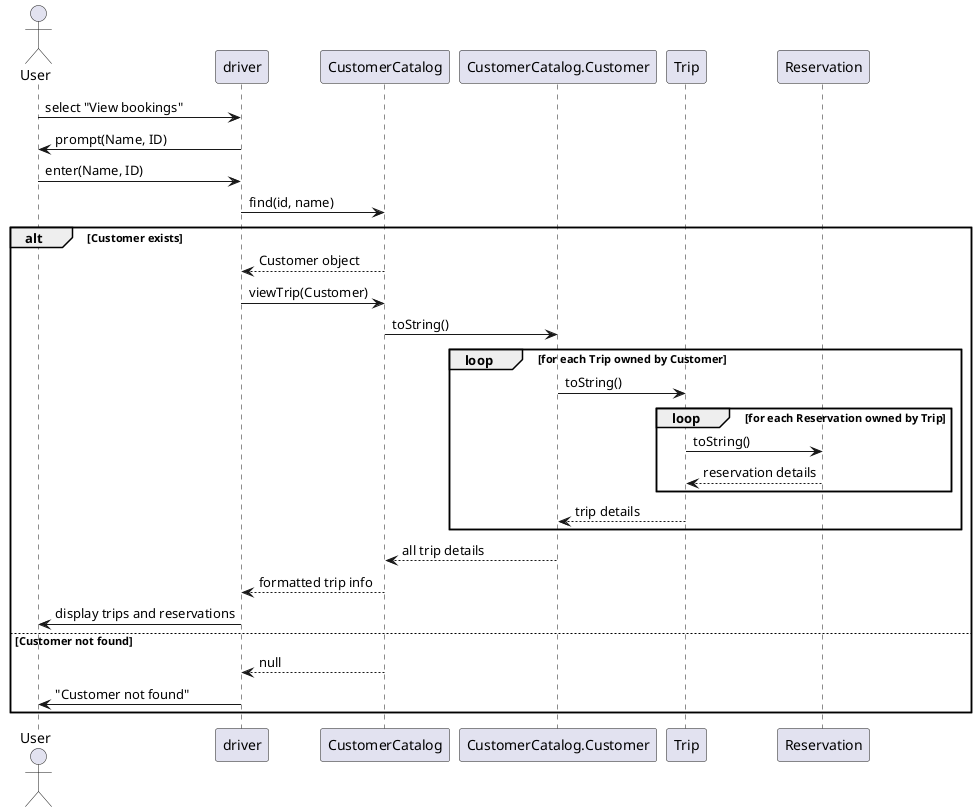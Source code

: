 @startuml viewTripsSequence
actor User
participant driver
participant CustomerCatalog
participant "CustomerCatalog.Customer" as Customer
participant Trip
participant Reservation

User -> driver : select "View bookings"
driver -> User : prompt(Name, ID)
User -> driver : enter(Name, ID)

driver -> CustomerCatalog : find(id, name)
alt Customer exists
    CustomerCatalog --> driver : Customer object
    driver -> CustomerCatalog : viewTrip(Customer)
    
    CustomerCatalog -> Customer : toString()
    
    loop for each Trip owned by Customer
        Customer -> Trip : toString()
        
        loop for each Reservation owned by Trip
            Trip -> Reservation : toString()
            Reservation --> Trip : reservation details
        end
        
        Trip --> Customer : trip details
    end
    
    Customer --> CustomerCatalog : all trip details
    CustomerCatalog --> driver : formatted trip info
    driver -> User : display trips and reservations
else Customer not found
    CustomerCatalog --> driver : null
    driver -> User : "Customer not found"
end
@enduml

